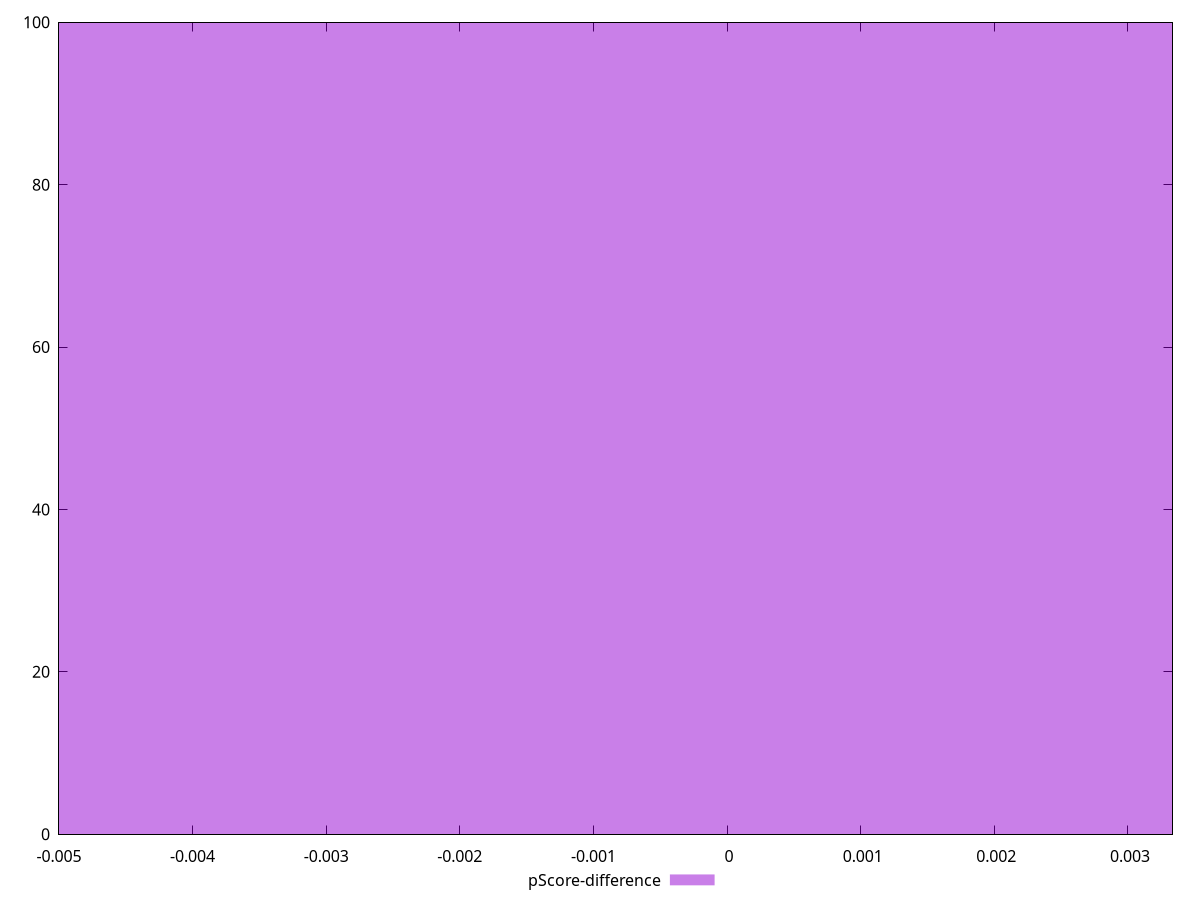 reset

$pScoreDifference <<EOF
0 100
EOF

set key outside below
set boxwidth 0.1
set xrange [-0.0050000000000000044:0.0033333333333332993]
set yrange [0:100]
set trange [0:100]
set style fill transparent solid 0.5 noborder
set terminal svg size 640, 490 enhanced background rgb 'white'
set output "report_00019_2021-02-10T18-14-37.922Z//unminified-javascript/samples/pages/pScore-difference/histogram.svg"

plot $pScoreDifference title "pScore-difference" with boxes

reset
